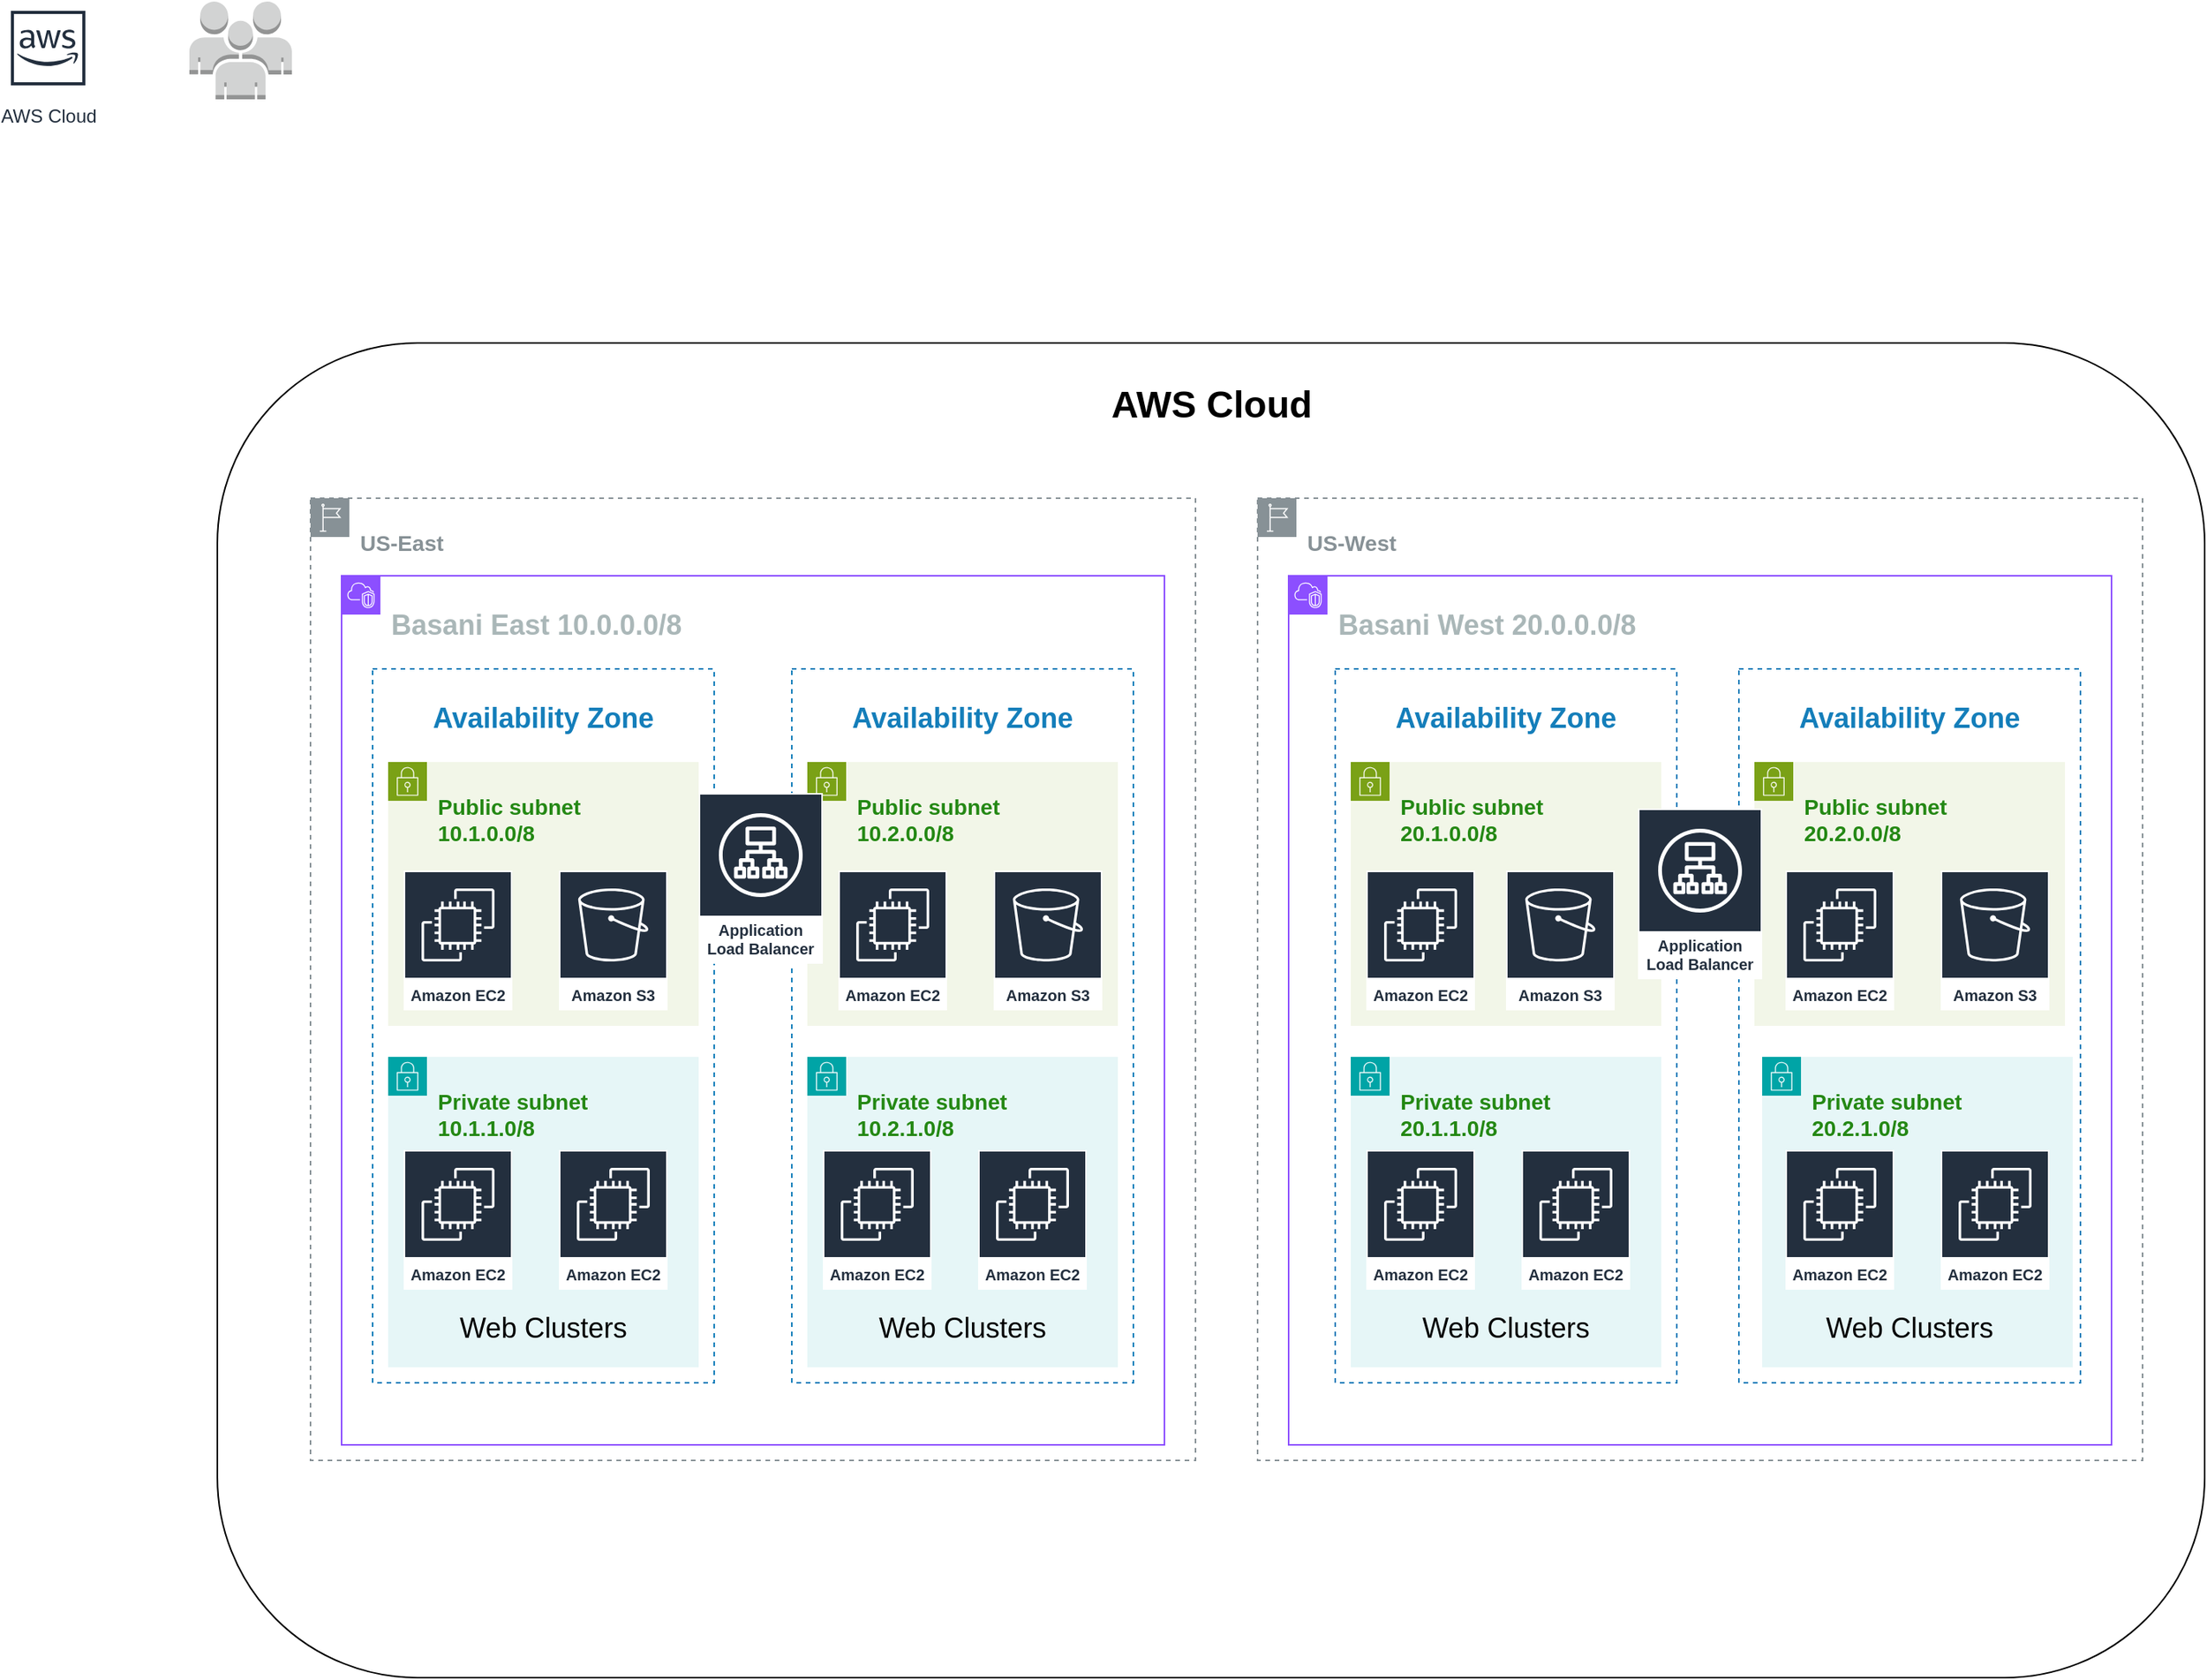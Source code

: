 <mxfile version="22.1.4" type="github">
  <diagram name="Page-1" id="ImZxeO9hJVfiuZcE3Abt">
    <mxGraphModel dx="1212" dy="761" grid="1" gridSize="10" guides="1" tooltips="1" connect="1" arrows="1" fold="1" page="1" pageScale="1" pageWidth="827" pageHeight="1169" math="0" shadow="0">
      <root>
        <mxCell id="0" />
        <mxCell id="1" parent="0" />
        <mxCell id="dygXpsCtJ2a7lPcUZegJ-1" value="AWS Cloud" style="sketch=0;outlineConnect=0;fontColor=#232F3E;gradientColor=none;strokeColor=#232F3E;fillColor=#ffffff;dashed=0;verticalLabelPosition=bottom;verticalAlign=top;align=center;html=1;fontSize=12;fontStyle=0;aspect=fixed;shape=mxgraph.aws4.resourceIcon;resIcon=mxgraph.aws4.aws_cloud;" parent="1" vertex="1">
          <mxGeometry x="1" width="60" height="60" as="geometry" />
        </mxCell>
        <mxCell id="zV8tLhoNjwRmhsZlkHWI-1" value="" style="outlineConnect=0;dashed=0;verticalLabelPosition=bottom;verticalAlign=top;align=center;html=1;shape=mxgraph.aws3.users;fillColor=#D2D3D3;gradientColor=none;" vertex="1" parent="1">
          <mxGeometry x="122" width="66" height="63" as="geometry" />
        </mxCell>
        <mxCell id="zV8tLhoNjwRmhsZlkHWI-3" value="" style="rounded=1;whiteSpace=wrap;html=1;" vertex="1" parent="1">
          <mxGeometry x="140" y="220" width="1280" height="860" as="geometry" />
        </mxCell>
        <mxCell id="zV8tLhoNjwRmhsZlkHWI-4" value="&lt;h3&gt;US-East&lt;/h3&gt;" style="sketch=0;outlineConnect=0;gradientColor=none;html=1;whiteSpace=wrap;fontSize=12;fontStyle=0;shape=mxgraph.aws4.group;grIcon=mxgraph.aws4.group_region;strokeColor=#879196;fillColor=none;verticalAlign=top;align=left;spacingLeft=30;fontColor=#879196;dashed=1;" vertex="1" parent="1">
          <mxGeometry x="200" y="320" width="570" height="620" as="geometry" />
        </mxCell>
        <mxCell id="zV8tLhoNjwRmhsZlkHWI-6" value="&lt;h3&gt;US-West&lt;/h3&gt;" style="sketch=0;outlineConnect=0;gradientColor=none;html=1;whiteSpace=wrap;fontSize=12;fontStyle=0;shape=mxgraph.aws4.group;grIcon=mxgraph.aws4.group_region;strokeColor=#879196;fillColor=none;verticalAlign=top;align=left;spacingLeft=30;fontColor=#879196;dashed=1;" vertex="1" parent="1">
          <mxGeometry x="810" y="320" width="570" height="620" as="geometry" />
        </mxCell>
        <mxCell id="zV8tLhoNjwRmhsZlkHWI-7" value="&lt;h2&gt;Availability Zone&lt;/h2&gt;" style="fillColor=none;strokeColor=#147EBA;dashed=1;verticalAlign=top;fontStyle=0;fontColor=#147EBA;whiteSpace=wrap;html=1;" vertex="1" parent="1">
          <mxGeometry x="240" y="430" width="220" height="460" as="geometry" />
        </mxCell>
        <mxCell id="zV8tLhoNjwRmhsZlkHWI-8" value="&lt;h2&gt;Availability Zone&lt;/h2&gt;" style="fillColor=none;strokeColor=#147EBA;dashed=1;verticalAlign=top;fontStyle=0;fontColor=#147EBA;whiteSpace=wrap;html=1;" vertex="1" parent="1">
          <mxGeometry x="510" y="430" width="220" height="460" as="geometry" />
        </mxCell>
        <mxCell id="zV8tLhoNjwRmhsZlkHWI-9" value="&lt;h2&gt;Availability Zone&lt;/h2&gt;" style="fillColor=none;strokeColor=#147EBA;dashed=1;verticalAlign=top;fontStyle=0;fontColor=#147EBA;whiteSpace=wrap;html=1;" vertex="1" parent="1">
          <mxGeometry x="860" y="430" width="220" height="460" as="geometry" />
        </mxCell>
        <mxCell id="zV8tLhoNjwRmhsZlkHWI-10" value="&lt;h2&gt;Availability Zone&lt;/h2&gt;" style="fillColor=none;strokeColor=#147EBA;dashed=1;verticalAlign=top;fontStyle=0;fontColor=#147EBA;whiteSpace=wrap;html=1;" vertex="1" parent="1">
          <mxGeometry x="1120" y="430" width="220" height="460" as="geometry" />
        </mxCell>
        <mxCell id="zV8tLhoNjwRmhsZlkHWI-11" value="&lt;h2&gt;&lt;font style=&quot;font-size: 18px;&quot;&gt;&lt;b&gt;Basani East 10.0.0.0/8&lt;/b&gt;&lt;/font&gt;&lt;/h2&gt;" style="points=[[0,0],[0.25,0],[0.5,0],[0.75,0],[1,0],[1,0.25],[1,0.5],[1,0.75],[1,1],[0.75,1],[0.5,1],[0.25,1],[0,1],[0,0.75],[0,0.5],[0,0.25]];outlineConnect=0;gradientColor=none;html=1;whiteSpace=wrap;fontSize=12;fontStyle=0;container=1;pointerEvents=0;collapsible=0;recursiveResize=0;shape=mxgraph.aws4.group;grIcon=mxgraph.aws4.group_vpc2;strokeColor=#8C4FFF;fillColor=none;verticalAlign=top;align=left;spacingLeft=30;fontColor=#AAB7B8;dashed=0;" vertex="1" parent="1">
          <mxGeometry x="220" y="370" width="530" height="560" as="geometry" />
        </mxCell>
        <mxCell id="zV8tLhoNjwRmhsZlkHWI-13" value="&lt;h3&gt;Public subnet&lt;br&gt;10.1.0.0/8&lt;/h3&gt;" style="points=[[0,0],[0.25,0],[0.5,0],[0.75,0],[1,0],[1,0.25],[1,0.5],[1,0.75],[1,1],[0.75,1],[0.5,1],[0.25,1],[0,1],[0,0.75],[0,0.5],[0,0.25]];outlineConnect=0;gradientColor=none;html=1;whiteSpace=wrap;fontSize=12;fontStyle=0;container=1;pointerEvents=0;collapsible=0;recursiveResize=0;shape=mxgraph.aws4.group;grIcon=mxgraph.aws4.group_security_group;grStroke=0;strokeColor=#7AA116;fillColor=#F2F6E8;verticalAlign=top;align=left;spacingLeft=30;fontColor=#248814;dashed=0;" vertex="1" parent="zV8tLhoNjwRmhsZlkHWI-11">
          <mxGeometry x="30" y="120" width="200" height="170" as="geometry" />
        </mxCell>
        <mxCell id="zV8tLhoNjwRmhsZlkHWI-15" value="&lt;h3 style=&quot;border-color: var(--border-color);&quot;&gt;Public subnet&lt;br style=&quot;border-color: var(--border-color);&quot;&gt;10.2.0.0/8&lt;/h3&gt;" style="points=[[0,0],[0.25,0],[0.5,0],[0.75,0],[1,0],[1,0.25],[1,0.5],[1,0.75],[1,1],[0.75,1],[0.5,1],[0.25,1],[0,1],[0,0.75],[0,0.5],[0,0.25]];outlineConnect=0;gradientColor=none;html=1;whiteSpace=wrap;fontSize=12;fontStyle=0;container=1;pointerEvents=0;collapsible=0;recursiveResize=0;shape=mxgraph.aws4.group;grIcon=mxgraph.aws4.group_security_group;grStroke=0;strokeColor=#7AA116;fillColor=#F2F6E8;verticalAlign=top;align=left;spacingLeft=30;fontColor=#248814;dashed=0;" vertex="1" parent="zV8tLhoNjwRmhsZlkHWI-11">
          <mxGeometry x="300" y="120" width="200" height="170" as="geometry" />
        </mxCell>
        <mxCell id="zV8tLhoNjwRmhsZlkHWI-48" value="Amazon EC2" style="sketch=0;outlineConnect=0;fontColor=#232F3E;gradientColor=none;strokeColor=#ffffff;fillColor=#232F3E;dashed=0;verticalLabelPosition=middle;verticalAlign=bottom;align=center;html=1;whiteSpace=wrap;fontSize=10;fontStyle=1;spacing=3;shape=mxgraph.aws4.productIcon;prIcon=mxgraph.aws4.ec2;" vertex="1" parent="zV8tLhoNjwRmhsZlkHWI-15">
          <mxGeometry x="20" y="70" width="70" height="90" as="geometry" />
        </mxCell>
        <mxCell id="zV8tLhoNjwRmhsZlkHWI-23" value="&lt;h3 style=&quot;border-color: var(--border-color); color: rgb(36, 136, 20);&quot;&gt;Private subnet&lt;br style=&quot;border-color: var(--border-color);&quot;&gt;10.1.1.0/8&lt;/h3&gt;" style="points=[[0,0],[0.25,0],[0.5,0],[0.75,0],[1,0],[1,0.25],[1,0.5],[1,0.75],[1,1],[0.75,1],[0.5,1],[0.25,1],[0,1],[0,0.75],[0,0.5],[0,0.25]];outlineConnect=0;gradientColor=none;html=1;whiteSpace=wrap;fontSize=12;fontStyle=0;container=1;pointerEvents=0;collapsible=0;recursiveResize=0;shape=mxgraph.aws4.group;grIcon=mxgraph.aws4.group_security_group;grStroke=0;strokeColor=#00A4A6;fillColor=#E6F6F7;verticalAlign=top;align=left;spacingLeft=30;fontColor=#147EBA;dashed=0;" vertex="1" parent="zV8tLhoNjwRmhsZlkHWI-11">
          <mxGeometry x="30" y="310" width="200" height="200" as="geometry" />
        </mxCell>
        <mxCell id="zV8tLhoNjwRmhsZlkHWI-33" value="Amazon EC2" style="sketch=0;outlineConnect=0;fontColor=#232F3E;gradientColor=none;strokeColor=#ffffff;fillColor=#232F3E;dashed=0;verticalLabelPosition=middle;verticalAlign=bottom;align=center;html=1;whiteSpace=wrap;fontSize=10;fontStyle=1;spacing=3;shape=mxgraph.aws4.productIcon;prIcon=mxgraph.aws4.ec2;" vertex="1" parent="zV8tLhoNjwRmhsZlkHWI-23">
          <mxGeometry x="110" y="60" width="70" height="90" as="geometry" />
        </mxCell>
        <mxCell id="zV8tLhoNjwRmhsZlkHWI-24" value="&lt;h3 style=&quot;border-color: var(--border-color); color: rgb(36, 136, 20);&quot;&gt;Private subnet&lt;br style=&quot;border-color: var(--border-color);&quot;&gt;10.2.1.0/8&lt;/h3&gt;" style="points=[[0,0],[0.25,0],[0.5,0],[0.75,0],[1,0],[1,0.25],[1,0.5],[1,0.75],[1,1],[0.75,1],[0.5,1],[0.25,1],[0,1],[0,0.75],[0,0.5],[0,0.25]];outlineConnect=0;gradientColor=none;html=1;whiteSpace=wrap;fontSize=12;fontStyle=0;container=1;pointerEvents=0;collapsible=0;recursiveResize=0;shape=mxgraph.aws4.group;grIcon=mxgraph.aws4.group_security_group;grStroke=0;strokeColor=#00A4A6;fillColor=#E6F6F7;verticalAlign=top;align=left;spacingLeft=30;fontColor=#147EBA;dashed=0;" vertex="1" parent="zV8tLhoNjwRmhsZlkHWI-11">
          <mxGeometry x="300" y="310" width="200" height="200" as="geometry" />
        </mxCell>
        <mxCell id="zV8tLhoNjwRmhsZlkHWI-12" value="&lt;h2&gt;&lt;font style=&quot;font-size: 18px;&quot;&gt;&lt;b&gt;Basani West 20.0.0.0/8&lt;/b&gt;&lt;/font&gt;&lt;/h2&gt;" style="points=[[0,0],[0.25,0],[0.5,0],[0.75,0],[1,0],[1,0.25],[1,0.5],[1,0.75],[1,1],[0.75,1],[0.5,1],[0.25,1],[0,1],[0,0.75],[0,0.5],[0,0.25]];outlineConnect=0;gradientColor=none;html=1;whiteSpace=wrap;fontSize=12;fontStyle=0;container=1;pointerEvents=0;collapsible=0;recursiveResize=0;shape=mxgraph.aws4.group;grIcon=mxgraph.aws4.group_vpc2;strokeColor=#8C4FFF;fillColor=none;verticalAlign=top;align=left;spacingLeft=30;fontColor=#AAB7B8;dashed=0;" vertex="1" parent="1">
          <mxGeometry x="830" y="370" width="530" height="560" as="geometry" />
        </mxCell>
        <mxCell id="zV8tLhoNjwRmhsZlkHWI-17" value="&lt;h3 style=&quot;border-color: var(--border-color);&quot;&gt;Public subnet&lt;br style=&quot;border-color: var(--border-color);&quot;&gt;20.1.0.0/8&lt;/h3&gt;" style="points=[[0,0],[0.25,0],[0.5,0],[0.75,0],[1,0],[1,0.25],[1,0.5],[1,0.75],[1,1],[0.75,1],[0.5,1],[0.25,1],[0,1],[0,0.75],[0,0.5],[0,0.25]];outlineConnect=0;gradientColor=none;html=1;whiteSpace=wrap;fontSize=12;fontStyle=0;container=1;pointerEvents=0;collapsible=0;recursiveResize=0;shape=mxgraph.aws4.group;grIcon=mxgraph.aws4.group_security_group;grStroke=0;strokeColor=#7AA116;fillColor=#F2F6E8;verticalAlign=top;align=left;spacingLeft=30;fontColor=#248814;dashed=0;" vertex="1" parent="zV8tLhoNjwRmhsZlkHWI-12">
          <mxGeometry x="40" y="120" width="200" height="170" as="geometry" />
        </mxCell>
        <mxCell id="zV8tLhoNjwRmhsZlkHWI-49" value="Amazon EC2" style="sketch=0;outlineConnect=0;fontColor=#232F3E;gradientColor=none;strokeColor=#ffffff;fillColor=#232F3E;dashed=0;verticalLabelPosition=middle;verticalAlign=bottom;align=center;html=1;whiteSpace=wrap;fontSize=10;fontStyle=1;spacing=3;shape=mxgraph.aws4.productIcon;prIcon=mxgraph.aws4.ec2;" vertex="1" parent="zV8tLhoNjwRmhsZlkHWI-17">
          <mxGeometry x="10" y="70" width="70" height="90" as="geometry" />
        </mxCell>
        <mxCell id="zV8tLhoNjwRmhsZlkHWI-19" value="&lt;h3 style=&quot;border-color: var(--border-color);&quot;&gt;Public subnet&lt;br style=&quot;border-color: var(--border-color);&quot;&gt;20.2.0.0/8&lt;/h3&gt;" style="points=[[0,0],[0.25,0],[0.5,0],[0.75,0],[1,0],[1,0.25],[1,0.5],[1,0.75],[1,1],[0.75,1],[0.5,1],[0.25,1],[0,1],[0,0.75],[0,0.5],[0,0.25]];outlineConnect=0;gradientColor=none;html=1;whiteSpace=wrap;fontSize=12;fontStyle=0;container=1;pointerEvents=0;collapsible=0;recursiveResize=0;shape=mxgraph.aws4.group;grIcon=mxgraph.aws4.group_security_group;grStroke=0;strokeColor=#7AA116;fillColor=#F2F6E8;verticalAlign=top;align=left;spacingLeft=30;fontColor=#248814;dashed=0;" vertex="1" parent="zV8tLhoNjwRmhsZlkHWI-12">
          <mxGeometry x="300" y="120" width="200" height="170" as="geometry" />
        </mxCell>
        <mxCell id="zV8tLhoNjwRmhsZlkHWI-22" value="Application Load Balancer" style="sketch=0;outlineConnect=0;fontColor=#232F3E;gradientColor=none;strokeColor=#ffffff;fillColor=#232F3E;dashed=0;verticalLabelPosition=middle;verticalAlign=bottom;align=center;html=1;whiteSpace=wrap;fontSize=10;fontStyle=1;spacing=3;shape=mxgraph.aws4.productIcon;prIcon=mxgraph.aws4.application_load_balancer;" vertex="1" parent="zV8tLhoNjwRmhsZlkHWI-12">
          <mxGeometry x="225" y="150" width="80" height="110" as="geometry" />
        </mxCell>
        <mxCell id="zV8tLhoNjwRmhsZlkHWI-30" value="&lt;h3 style=&quot;border-color: var(--border-color); color: rgb(36, 136, 20);&quot;&gt;Private subnet&lt;br style=&quot;border-color: var(--border-color);&quot;&gt;20.1.1.0/8&lt;/h3&gt;" style="points=[[0,0],[0.25,0],[0.5,0],[0.75,0],[1,0],[1,0.25],[1,0.5],[1,0.75],[1,1],[0.75,1],[0.5,1],[0.25,1],[0,1],[0,0.75],[0,0.5],[0,0.25]];outlineConnect=0;gradientColor=none;html=1;whiteSpace=wrap;fontSize=12;fontStyle=0;container=1;pointerEvents=0;collapsible=0;recursiveResize=0;shape=mxgraph.aws4.group;grIcon=mxgraph.aws4.group_security_group;grStroke=0;strokeColor=#00A4A6;fillColor=#E6F6F7;verticalAlign=top;align=left;spacingLeft=30;fontColor=#147EBA;dashed=0;" vertex="1" parent="zV8tLhoNjwRmhsZlkHWI-12">
          <mxGeometry x="40" y="310" width="200" height="200" as="geometry" />
        </mxCell>
        <mxCell id="zV8tLhoNjwRmhsZlkHWI-42" value="&lt;font style=&quot;font-size: 18px;&quot;&gt;Web Clusters&lt;/font&gt;" style="text;html=1;strokeColor=none;fillColor=none;align=center;verticalAlign=middle;whiteSpace=wrap;rounded=0;" vertex="1" parent="zV8tLhoNjwRmhsZlkHWI-30">
          <mxGeometry x="20" y="160" width="160" height="30" as="geometry" />
        </mxCell>
        <mxCell id="zV8tLhoNjwRmhsZlkHWI-31" value="&lt;h3 style=&quot;border-color: var(--border-color); color: rgb(36, 136, 20);&quot;&gt;Private subnet&lt;br style=&quot;border-color: var(--border-color);&quot;&gt;20.2.1.0/8&lt;/h3&gt;" style="points=[[0,0],[0.25,0],[0.5,0],[0.75,0],[1,0],[1,0.25],[1,0.5],[1,0.75],[1,1],[0.75,1],[0.5,1],[0.25,1],[0,1],[0,0.75],[0,0.5],[0,0.25]];outlineConnect=0;gradientColor=none;html=1;whiteSpace=wrap;fontSize=12;fontStyle=0;container=1;pointerEvents=0;collapsible=0;recursiveResize=0;shape=mxgraph.aws4.group;grIcon=mxgraph.aws4.group_security_group;grStroke=0;strokeColor=#00A4A6;fillColor=#E6F6F7;verticalAlign=top;align=left;spacingLeft=30;fontColor=#147EBA;dashed=0;" vertex="1" parent="zV8tLhoNjwRmhsZlkHWI-12">
          <mxGeometry x="305" y="310" width="200" height="200" as="geometry" />
        </mxCell>
        <mxCell id="zV8tLhoNjwRmhsZlkHWI-21" value="Application Load Balancer" style="sketch=0;outlineConnect=0;fontColor=#232F3E;gradientColor=none;strokeColor=#ffffff;fillColor=#232F3E;dashed=0;verticalLabelPosition=middle;verticalAlign=bottom;align=center;html=1;whiteSpace=wrap;fontSize=10;fontStyle=1;spacing=3;shape=mxgraph.aws4.productIcon;prIcon=mxgraph.aws4.application_load_balancer;" vertex="1" parent="1">
          <mxGeometry x="450" y="510" width="80" height="110" as="geometry" />
        </mxCell>
        <mxCell id="zV8tLhoNjwRmhsZlkHWI-32" value="Amazon EC2" style="sketch=0;outlineConnect=0;fontColor=#232F3E;gradientColor=none;strokeColor=#ffffff;fillColor=#232F3E;dashed=0;verticalLabelPosition=middle;verticalAlign=bottom;align=center;html=1;whiteSpace=wrap;fontSize=10;fontStyle=1;spacing=3;shape=mxgraph.aws4.productIcon;prIcon=mxgraph.aws4.ec2;" vertex="1" parent="1">
          <mxGeometry x="260" y="740" width="70" height="90" as="geometry" />
        </mxCell>
        <mxCell id="zV8tLhoNjwRmhsZlkHWI-34" value="Amazon EC2" style="sketch=0;outlineConnect=0;fontColor=#232F3E;gradientColor=none;strokeColor=#ffffff;fillColor=#232F3E;dashed=0;verticalLabelPosition=middle;verticalAlign=bottom;align=center;html=1;whiteSpace=wrap;fontSize=10;fontStyle=1;spacing=3;shape=mxgraph.aws4.productIcon;prIcon=mxgraph.aws4.ec2;" vertex="1" parent="1">
          <mxGeometry x="530" y="740" width="70" height="90" as="geometry" />
        </mxCell>
        <mxCell id="zV8tLhoNjwRmhsZlkHWI-35" value="Amazon EC2" style="sketch=0;outlineConnect=0;fontColor=#232F3E;gradientColor=none;strokeColor=#ffffff;fillColor=#232F3E;dashed=0;verticalLabelPosition=middle;verticalAlign=bottom;align=center;html=1;whiteSpace=wrap;fontSize=10;fontStyle=1;spacing=3;shape=mxgraph.aws4.productIcon;prIcon=mxgraph.aws4.ec2;" vertex="1" parent="1">
          <mxGeometry x="630" y="740" width="70" height="90" as="geometry" />
        </mxCell>
        <mxCell id="zV8tLhoNjwRmhsZlkHWI-36" value="Amazon EC2" style="sketch=0;outlineConnect=0;fontColor=#232F3E;gradientColor=none;strokeColor=#ffffff;fillColor=#232F3E;dashed=0;verticalLabelPosition=middle;verticalAlign=bottom;align=center;html=1;whiteSpace=wrap;fontSize=10;fontStyle=1;spacing=3;shape=mxgraph.aws4.productIcon;prIcon=mxgraph.aws4.ec2;" vertex="1" parent="1">
          <mxGeometry x="880" y="740" width="70" height="90" as="geometry" />
        </mxCell>
        <mxCell id="zV8tLhoNjwRmhsZlkHWI-37" value="Amazon EC2" style="sketch=0;outlineConnect=0;fontColor=#232F3E;gradientColor=none;strokeColor=#ffffff;fillColor=#232F3E;dashed=0;verticalLabelPosition=middle;verticalAlign=bottom;align=center;html=1;whiteSpace=wrap;fontSize=10;fontStyle=1;spacing=3;shape=mxgraph.aws4.productIcon;prIcon=mxgraph.aws4.ec2;" vertex="1" parent="1">
          <mxGeometry x="980" y="740" width="70" height="90" as="geometry" />
        </mxCell>
        <mxCell id="zV8tLhoNjwRmhsZlkHWI-38" value="Amazon EC2" style="sketch=0;outlineConnect=0;fontColor=#232F3E;gradientColor=none;strokeColor=#ffffff;fillColor=#232F3E;dashed=0;verticalLabelPosition=middle;verticalAlign=bottom;align=center;html=1;whiteSpace=wrap;fontSize=10;fontStyle=1;spacing=3;shape=mxgraph.aws4.productIcon;prIcon=mxgraph.aws4.ec2;" vertex="1" parent="1">
          <mxGeometry x="1150" y="740" width="70" height="90" as="geometry" />
        </mxCell>
        <mxCell id="zV8tLhoNjwRmhsZlkHWI-39" value="Amazon EC2" style="sketch=0;outlineConnect=0;fontColor=#232F3E;gradientColor=none;strokeColor=#ffffff;fillColor=#232F3E;dashed=0;verticalLabelPosition=middle;verticalAlign=bottom;align=center;html=1;whiteSpace=wrap;fontSize=10;fontStyle=1;spacing=3;shape=mxgraph.aws4.productIcon;prIcon=mxgraph.aws4.ec2;" vertex="1" parent="1">
          <mxGeometry x="1250" y="740" width="70" height="90" as="geometry" />
        </mxCell>
        <mxCell id="zV8tLhoNjwRmhsZlkHWI-40" value="&lt;font style=&quot;font-size: 18px;&quot;&gt;Web Clusters&lt;/font&gt;" style="text;html=1;strokeColor=none;fillColor=none;align=center;verticalAlign=middle;whiteSpace=wrap;rounded=0;" vertex="1" parent="1">
          <mxGeometry x="270" y="840" width="160" height="30" as="geometry" />
        </mxCell>
        <mxCell id="zV8tLhoNjwRmhsZlkHWI-41" value="&lt;font style=&quot;font-size: 18px;&quot;&gt;Web Clusters&lt;/font&gt;" style="text;html=1;strokeColor=none;fillColor=none;align=center;verticalAlign=middle;whiteSpace=wrap;rounded=0;" vertex="1" parent="1">
          <mxGeometry x="540" y="840" width="160" height="30" as="geometry" />
        </mxCell>
        <mxCell id="zV8tLhoNjwRmhsZlkHWI-43" value="&lt;font style=&quot;font-size: 18px;&quot;&gt;Web Clusters&lt;/font&gt;" style="text;html=1;strokeColor=none;fillColor=none;align=center;verticalAlign=middle;whiteSpace=wrap;rounded=0;" vertex="1" parent="1">
          <mxGeometry x="1150" y="840" width="160" height="30" as="geometry" />
        </mxCell>
        <mxCell id="zV8tLhoNjwRmhsZlkHWI-45" value="AWS Cloud" style="text;strokeColor=none;fillColor=none;html=1;fontSize=24;fontStyle=1;verticalAlign=middle;align=center;" vertex="1" parent="1">
          <mxGeometry x="700" y="240" width="160" height="40" as="geometry" />
        </mxCell>
        <mxCell id="zV8tLhoNjwRmhsZlkHWI-47" value="Amazon EC2" style="sketch=0;outlineConnect=0;fontColor=#232F3E;gradientColor=none;strokeColor=#ffffff;fillColor=#232F3E;dashed=0;verticalLabelPosition=middle;verticalAlign=bottom;align=center;html=1;whiteSpace=wrap;fontSize=10;fontStyle=1;spacing=3;shape=mxgraph.aws4.productIcon;prIcon=mxgraph.aws4.ec2;" vertex="1" parent="1">
          <mxGeometry x="260" y="560" width="70" height="90" as="geometry" />
        </mxCell>
        <mxCell id="zV8tLhoNjwRmhsZlkHWI-50" value="Amazon EC2" style="sketch=0;outlineConnect=0;fontColor=#232F3E;gradientColor=none;strokeColor=#ffffff;fillColor=#232F3E;dashed=0;verticalLabelPosition=middle;verticalAlign=bottom;align=center;html=1;whiteSpace=wrap;fontSize=10;fontStyle=1;spacing=3;shape=mxgraph.aws4.productIcon;prIcon=mxgraph.aws4.ec2;" vertex="1" parent="1">
          <mxGeometry x="1150" y="560" width="70" height="90" as="geometry" />
        </mxCell>
        <mxCell id="zV8tLhoNjwRmhsZlkHWI-51" value="Amazon S3" style="sketch=0;outlineConnect=0;fontColor=#232F3E;gradientColor=none;strokeColor=#ffffff;fillColor=#232F3E;dashed=0;verticalLabelPosition=middle;verticalAlign=bottom;align=center;html=1;whiteSpace=wrap;fontSize=10;fontStyle=1;spacing=3;shape=mxgraph.aws4.productIcon;prIcon=mxgraph.aws4.s3;" vertex="1" parent="1">
          <mxGeometry x="360" y="560" width="70" height="90" as="geometry" />
        </mxCell>
        <mxCell id="zV8tLhoNjwRmhsZlkHWI-52" value="Amazon S3" style="sketch=0;outlineConnect=0;fontColor=#232F3E;gradientColor=none;strokeColor=#ffffff;fillColor=#232F3E;dashed=0;verticalLabelPosition=middle;verticalAlign=bottom;align=center;html=1;whiteSpace=wrap;fontSize=10;fontStyle=1;spacing=3;shape=mxgraph.aws4.productIcon;prIcon=mxgraph.aws4.s3;" vertex="1" parent="1">
          <mxGeometry x="640" y="560" width="70" height="90" as="geometry" />
        </mxCell>
        <mxCell id="zV8tLhoNjwRmhsZlkHWI-53" value="Amazon S3" style="sketch=0;outlineConnect=0;fontColor=#232F3E;gradientColor=none;strokeColor=#ffffff;fillColor=#232F3E;dashed=0;verticalLabelPosition=middle;verticalAlign=bottom;align=center;html=1;whiteSpace=wrap;fontSize=10;fontStyle=1;spacing=3;shape=mxgraph.aws4.productIcon;prIcon=mxgraph.aws4.s3;" vertex="1" parent="1">
          <mxGeometry x="970" y="560" width="70" height="90" as="geometry" />
        </mxCell>
        <mxCell id="zV8tLhoNjwRmhsZlkHWI-54" value="Amazon S3" style="sketch=0;outlineConnect=0;fontColor=#232F3E;gradientColor=none;strokeColor=#ffffff;fillColor=#232F3E;dashed=0;verticalLabelPosition=middle;verticalAlign=bottom;align=center;html=1;whiteSpace=wrap;fontSize=10;fontStyle=1;spacing=3;shape=mxgraph.aws4.productIcon;prIcon=mxgraph.aws4.s3;" vertex="1" parent="1">
          <mxGeometry x="1250" y="560" width="70" height="90" as="geometry" />
        </mxCell>
      </root>
    </mxGraphModel>
  </diagram>
</mxfile>
